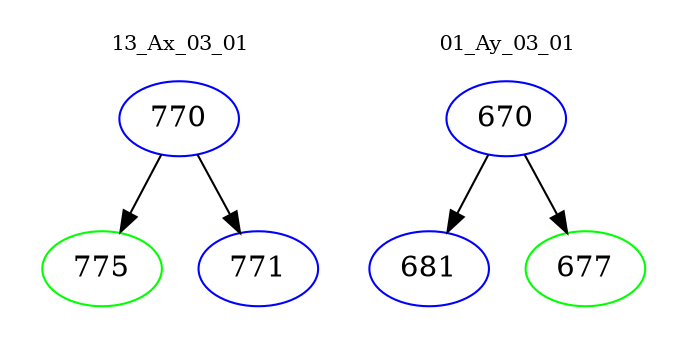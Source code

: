 digraph{
subgraph cluster_0 {
color = white
label = "13_Ax_03_01";
fontsize=10;
T0_770 [label="770", color="blue"]
T0_770 -> T0_775 [color="black"]
T0_775 [label="775", color="green"]
T0_770 -> T0_771 [color="black"]
T0_771 [label="771", color="blue"]
}
subgraph cluster_1 {
color = white
label = "01_Ay_03_01";
fontsize=10;
T1_670 [label="670", color="blue"]
T1_670 -> T1_681 [color="black"]
T1_681 [label="681", color="blue"]
T1_670 -> T1_677 [color="black"]
T1_677 [label="677", color="green"]
}
}
